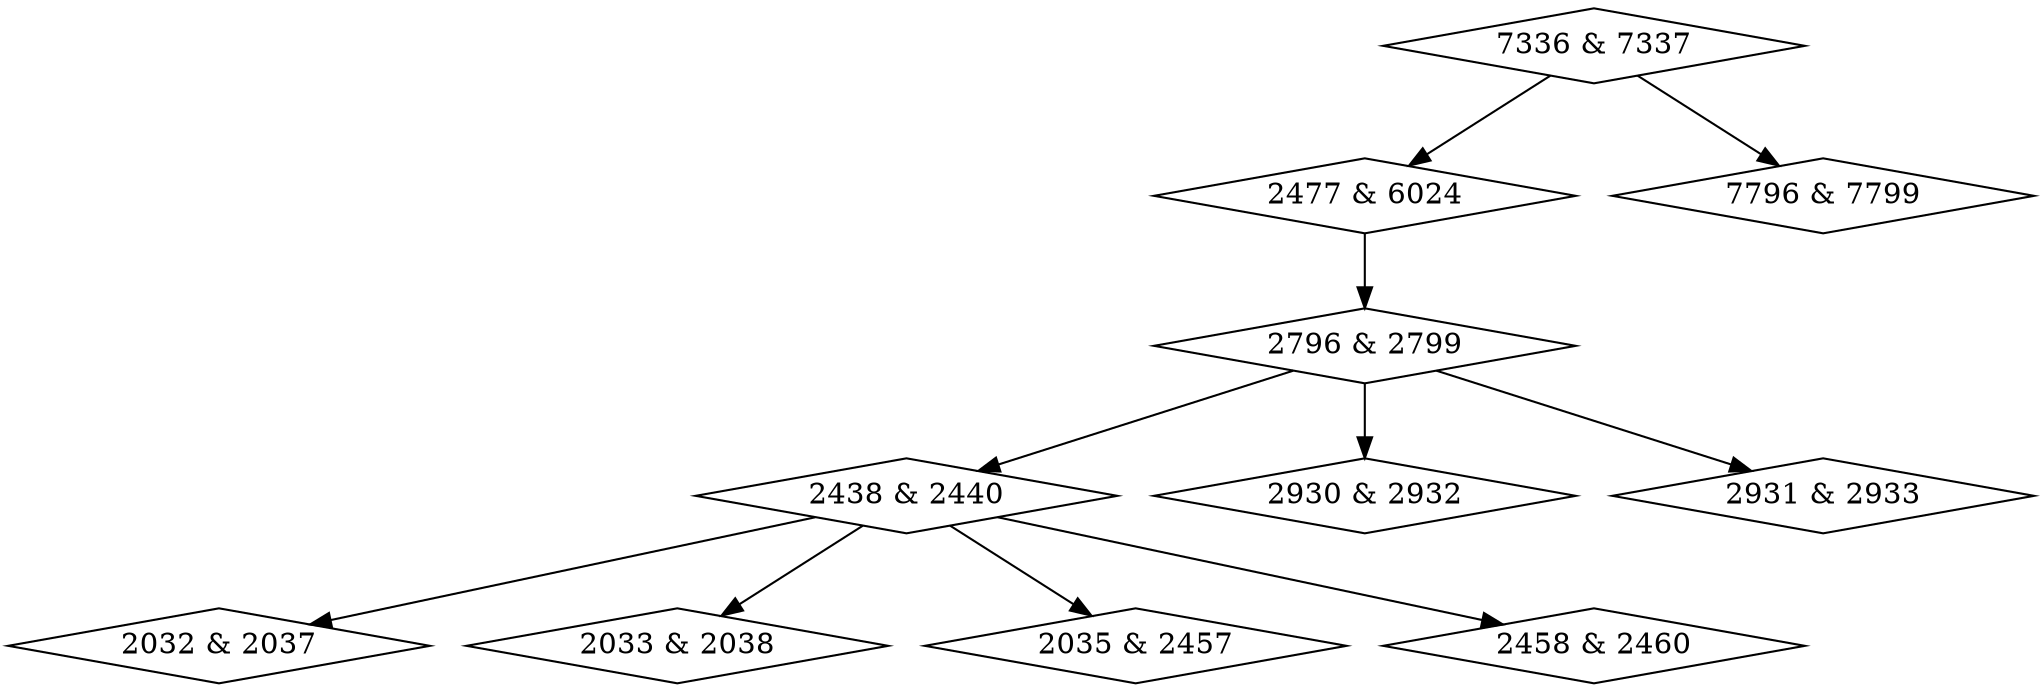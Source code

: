 digraph {
0 [label = "2032 & 2037", shape = diamond];
1 [label = "2033 & 2038", shape = diamond];
2 [label = "2035 & 2457", shape = diamond];
3 [label = "2438 & 2440", shape = diamond];
4 [label = "2458 & 2460", shape = diamond];
5 [label = "2477 & 6024", shape = diamond];
6 [label = "2796 & 2799", shape = diamond];
7 [label = "2930 & 2932", shape = diamond];
8 [label = "2931 & 2933", shape = diamond];
9 [label = "7336 & 7337", shape = diamond];
10 [label = "7796 & 7799", shape = diamond];
3->0;
3->1;
3->2;
3->4;
5->6;
6->3;
6->7;
6->8;
9->5;
9->10;
}

